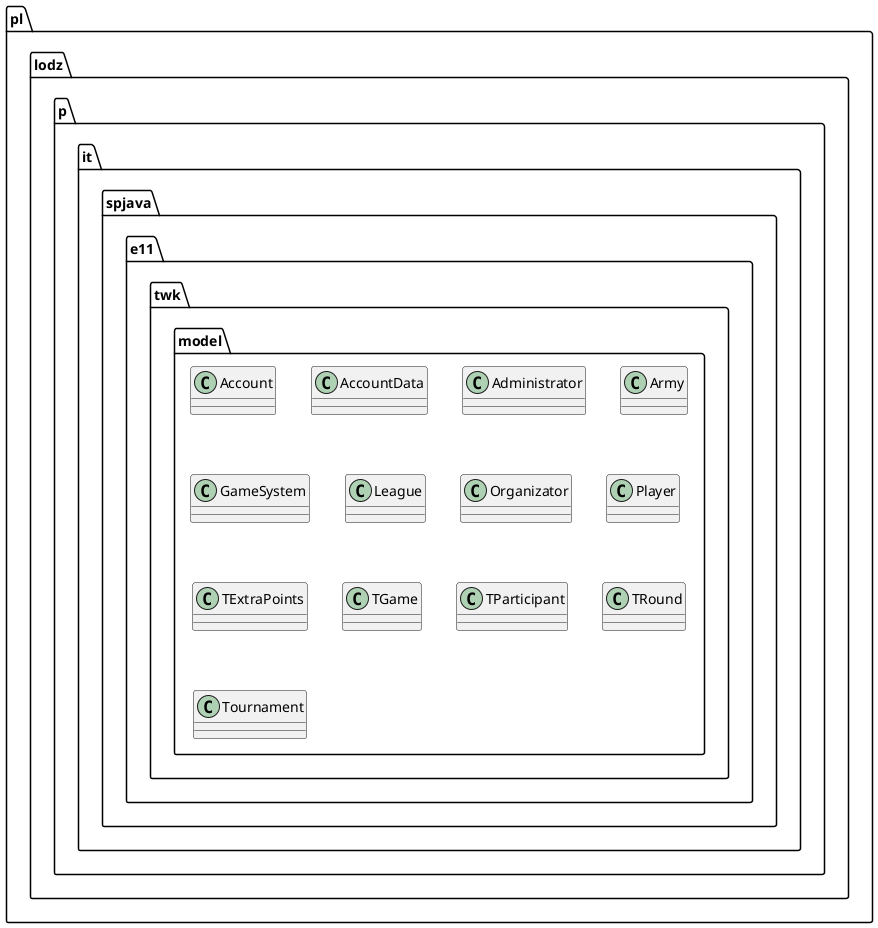 @startuml
class pl.lodz.p.it.spjava.e11.twk.model.Account
class pl.lodz.p.it.spjava.e11.twk.model.AccountData
class pl.lodz.p.it.spjava.e11.twk.model.Administrator
class pl.lodz.p.it.spjava.e11.twk.model.Army
class pl.lodz.p.it.spjava.e11.twk.model.GameSystem
class pl.lodz.p.it.spjava.e11.twk.model.League
class pl.lodz.p.it.spjava.e11.twk.model.Organizator
class pl.lodz.p.it.spjava.e11.twk.model.Player
class pl.lodz.p.it.spjava.e11.twk.model.TExtraPoints
class pl.lodz.p.it.spjava.e11.twk.model.TGame
class pl.lodz.p.it.spjava.e11.twk.model.TParticipant
class pl.lodz.p.it.spjava.e11.twk.model.TRound
class pl.lodz.p.it.spjava.e11.twk.model.Tournament
@enduml